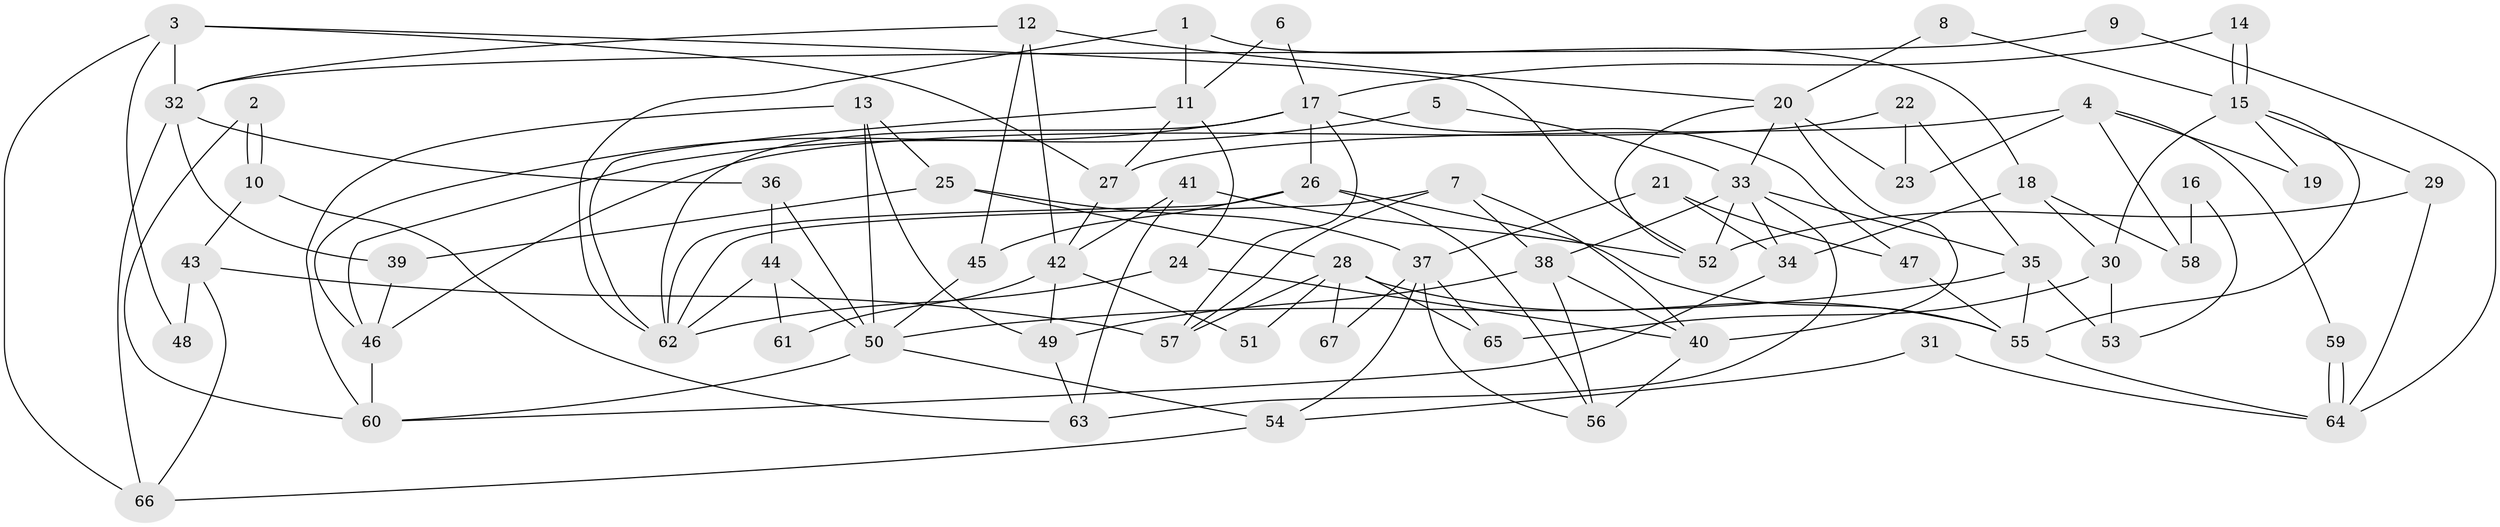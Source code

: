 // Generated by graph-tools (version 1.1) at 2025/15/03/09/25 04:15:10]
// undirected, 67 vertices, 134 edges
graph export_dot {
graph [start="1"]
  node [color=gray90,style=filled];
  1;
  2;
  3;
  4;
  5;
  6;
  7;
  8;
  9;
  10;
  11;
  12;
  13;
  14;
  15;
  16;
  17;
  18;
  19;
  20;
  21;
  22;
  23;
  24;
  25;
  26;
  27;
  28;
  29;
  30;
  31;
  32;
  33;
  34;
  35;
  36;
  37;
  38;
  39;
  40;
  41;
  42;
  43;
  44;
  45;
  46;
  47;
  48;
  49;
  50;
  51;
  52;
  53;
  54;
  55;
  56;
  57;
  58;
  59;
  60;
  61;
  62;
  63;
  64;
  65;
  66;
  67;
  1 -- 18;
  1 -- 62;
  1 -- 11;
  2 -- 60;
  2 -- 10;
  2 -- 10;
  3 -- 27;
  3 -- 66;
  3 -- 32;
  3 -- 48;
  3 -- 52;
  4 -- 27;
  4 -- 23;
  4 -- 19;
  4 -- 58;
  4 -- 59;
  5 -- 46;
  5 -- 33;
  6 -- 11;
  6 -- 17;
  7 -- 62;
  7 -- 38;
  7 -- 40;
  7 -- 57;
  8 -- 15;
  8 -- 20;
  9 -- 32;
  9 -- 64;
  10 -- 63;
  10 -- 43;
  11 -- 62;
  11 -- 24;
  11 -- 27;
  12 -- 45;
  12 -- 20;
  12 -- 32;
  12 -- 42;
  13 -- 60;
  13 -- 25;
  13 -- 49;
  13 -- 50;
  14 -- 17;
  14 -- 15;
  14 -- 15;
  15 -- 55;
  15 -- 19;
  15 -- 29;
  15 -- 30;
  16 -- 58;
  16 -- 53;
  17 -- 62;
  17 -- 57;
  17 -- 26;
  17 -- 46;
  17 -- 47;
  18 -- 34;
  18 -- 30;
  18 -- 58;
  20 -- 40;
  20 -- 52;
  20 -- 23;
  20 -- 33;
  21 -- 47;
  21 -- 37;
  21 -- 34;
  22 -- 46;
  22 -- 35;
  22 -- 23;
  24 -- 40;
  24 -- 62;
  25 -- 39;
  25 -- 37;
  25 -- 28;
  26 -- 56;
  26 -- 45;
  26 -- 55;
  26 -- 62;
  27 -- 42;
  28 -- 55;
  28 -- 51;
  28 -- 57;
  28 -- 65;
  28 -- 67;
  29 -- 64;
  29 -- 52;
  30 -- 65;
  30 -- 53;
  31 -- 64;
  31 -- 54;
  32 -- 36;
  32 -- 39;
  32 -- 66;
  33 -- 52;
  33 -- 34;
  33 -- 35;
  33 -- 38;
  33 -- 63;
  34 -- 60;
  35 -- 50;
  35 -- 53;
  35 -- 55;
  36 -- 50;
  36 -- 44;
  37 -- 54;
  37 -- 56;
  37 -- 65;
  37 -- 67;
  38 -- 49;
  38 -- 40;
  38 -- 56;
  39 -- 46;
  40 -- 56;
  41 -- 52;
  41 -- 63;
  41 -- 42;
  42 -- 49;
  42 -- 51;
  42 -- 61;
  43 -- 57;
  43 -- 48;
  43 -- 66;
  44 -- 62;
  44 -- 50;
  44 -- 61;
  45 -- 50;
  46 -- 60;
  47 -- 55;
  49 -- 63;
  50 -- 54;
  50 -- 60;
  54 -- 66;
  55 -- 64;
  59 -- 64;
  59 -- 64;
}
